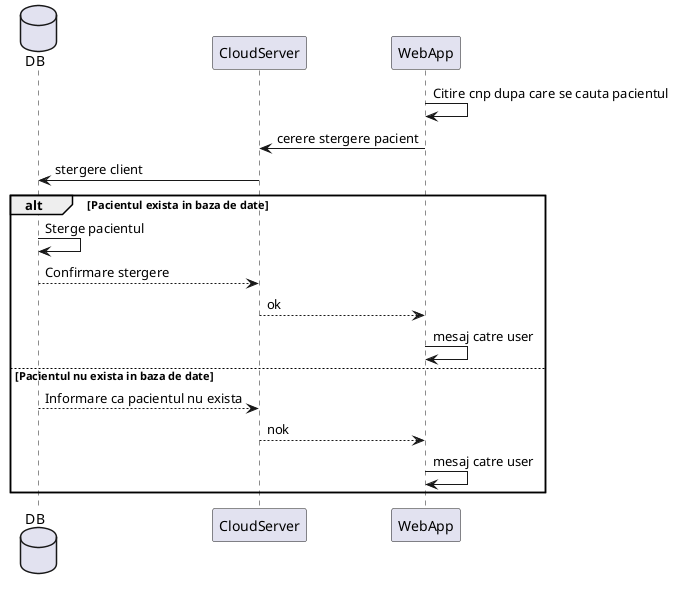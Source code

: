 @startuml Stergere_Pacient

database DB
participant CloudServer
participant WebApp

WebApp -> WebApp: Citire cnp dupa care se cauta pacientul
WebApp -> CloudServer: cerere stergere pacient
CloudServer -> DB: stergere client

alt Pacientul exista in baza de date
    DB -> DB: Sterge pacientul
    DB --> CloudServer: Confirmare stergere
    CloudServer --> WebApp: ok
    WebApp -> WebApp: mesaj catre user
else Pacientul nu exista in baza de date
    DB --> CloudServer: Informare ca pacientul nu exista
    CloudServer --> WebApp: nok
    WebApp -> WebApp: mesaj catre user
end

@enduml